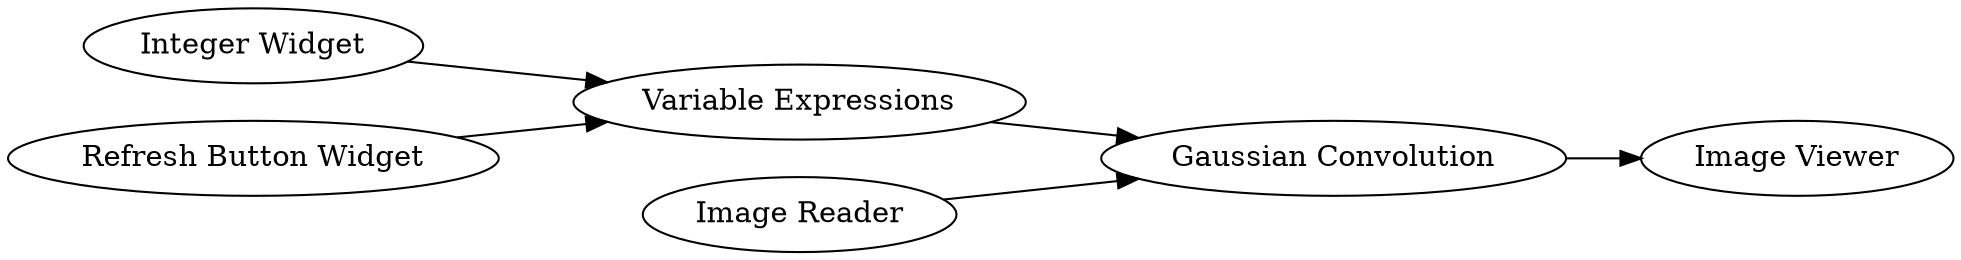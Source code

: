 digraph {
	4 -> 5
	1 -> 28
	5 -> 1
	3 -> 1
	24 -> 5
	5 [label="Variable Expressions"]
	24 [label="Refresh Button Widget"]
	1 [label="Gaussian Convolution"]
	28 [label="Image Viewer"]
	4 [label="Integer Widget"]
	3 [label="Image Reader"]
	rankdir=LR
}
